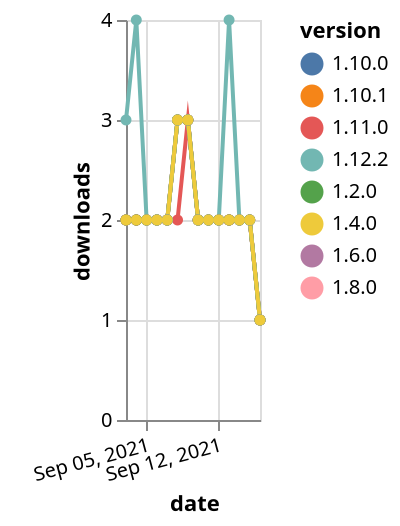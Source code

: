 {"$schema": "https://vega.github.io/schema/vega-lite/v5.json", "description": "A simple bar chart with embedded data.", "data": {"values": [{"date": "2021-09-03", "total": 201, "delta": 2, "version": "1.11.0"}, {"date": "2021-09-04", "total": 203, "delta": 2, "version": "1.11.0"}, {"date": "2021-09-05", "total": 205, "delta": 2, "version": "1.11.0"}, {"date": "2021-09-06", "total": 207, "delta": 2, "version": "1.11.0"}, {"date": "2021-09-07", "total": 209, "delta": 2, "version": "1.11.0"}, {"date": "2021-09-08", "total": 211, "delta": 2, "version": "1.11.0"}, {"date": "2021-09-09", "total": 214, "delta": 3, "version": "1.11.0"}, {"date": "2021-09-10", "total": 216, "delta": 2, "version": "1.11.0"}, {"date": "2021-09-11", "total": 218, "delta": 2, "version": "1.11.0"}, {"date": "2021-09-12", "total": 220, "delta": 2, "version": "1.11.0"}, {"date": "2021-09-13", "total": 222, "delta": 2, "version": "1.11.0"}, {"date": "2021-09-14", "total": 224, "delta": 2, "version": "1.11.0"}, {"date": "2021-09-15", "total": 226, "delta": 2, "version": "1.11.0"}, {"date": "2021-09-16", "total": 227, "delta": 1, "version": "1.11.0"}, {"date": "2021-09-03", "total": 1462, "delta": 2, "version": "1.6.0"}, {"date": "2021-09-04", "total": 1464, "delta": 2, "version": "1.6.0"}, {"date": "2021-09-05", "total": 1466, "delta": 2, "version": "1.6.0"}, {"date": "2021-09-06", "total": 1468, "delta": 2, "version": "1.6.0"}, {"date": "2021-09-07", "total": 1470, "delta": 2, "version": "1.6.0"}, {"date": "2021-09-08", "total": 1473, "delta": 3, "version": "1.6.0"}, {"date": "2021-09-09", "total": 1476, "delta": 3, "version": "1.6.0"}, {"date": "2021-09-10", "total": 1478, "delta": 2, "version": "1.6.0"}, {"date": "2021-09-11", "total": 1480, "delta": 2, "version": "1.6.0"}, {"date": "2021-09-12", "total": 1482, "delta": 2, "version": "1.6.0"}, {"date": "2021-09-13", "total": 1484, "delta": 2, "version": "1.6.0"}, {"date": "2021-09-14", "total": 1486, "delta": 2, "version": "1.6.0"}, {"date": "2021-09-15", "total": 1488, "delta": 2, "version": "1.6.0"}, {"date": "2021-09-16", "total": 1489, "delta": 1, "version": "1.6.0"}, {"date": "2021-09-03", "total": 367, "delta": 2, "version": "1.10.1"}, {"date": "2021-09-04", "total": 369, "delta": 2, "version": "1.10.1"}, {"date": "2021-09-05", "total": 371, "delta": 2, "version": "1.10.1"}, {"date": "2021-09-06", "total": 373, "delta": 2, "version": "1.10.1"}, {"date": "2021-09-07", "total": 375, "delta": 2, "version": "1.10.1"}, {"date": "2021-09-08", "total": 378, "delta": 3, "version": "1.10.1"}, {"date": "2021-09-09", "total": 381, "delta": 3, "version": "1.10.1"}, {"date": "2021-09-10", "total": 383, "delta": 2, "version": "1.10.1"}, {"date": "2021-09-11", "total": 385, "delta": 2, "version": "1.10.1"}, {"date": "2021-09-12", "total": 387, "delta": 2, "version": "1.10.1"}, {"date": "2021-09-13", "total": 389, "delta": 2, "version": "1.10.1"}, {"date": "2021-09-14", "total": 391, "delta": 2, "version": "1.10.1"}, {"date": "2021-09-15", "total": 393, "delta": 2, "version": "1.10.1"}, {"date": "2021-09-16", "total": 394, "delta": 1, "version": "1.10.1"}, {"date": "2021-09-03", "total": 1005, "delta": 2, "version": "1.8.0"}, {"date": "2021-09-04", "total": 1007, "delta": 2, "version": "1.8.0"}, {"date": "2021-09-05", "total": 1009, "delta": 2, "version": "1.8.0"}, {"date": "2021-09-06", "total": 1011, "delta": 2, "version": "1.8.0"}, {"date": "2021-09-07", "total": 1013, "delta": 2, "version": "1.8.0"}, {"date": "2021-09-08", "total": 1016, "delta": 3, "version": "1.8.0"}, {"date": "2021-09-09", "total": 1019, "delta": 3, "version": "1.8.0"}, {"date": "2021-09-10", "total": 1021, "delta": 2, "version": "1.8.0"}, {"date": "2021-09-11", "total": 1023, "delta": 2, "version": "1.8.0"}, {"date": "2021-09-12", "total": 1025, "delta": 2, "version": "1.8.0"}, {"date": "2021-09-13", "total": 1027, "delta": 2, "version": "1.8.0"}, {"date": "2021-09-14", "total": 1029, "delta": 2, "version": "1.8.0"}, {"date": "2021-09-15", "total": 1031, "delta": 2, "version": "1.8.0"}, {"date": "2021-09-16", "total": 1032, "delta": 1, "version": "1.8.0"}, {"date": "2021-09-03", "total": 668, "delta": 2, "version": "1.10.0"}, {"date": "2021-09-04", "total": 670, "delta": 2, "version": "1.10.0"}, {"date": "2021-09-05", "total": 672, "delta": 2, "version": "1.10.0"}, {"date": "2021-09-06", "total": 674, "delta": 2, "version": "1.10.0"}, {"date": "2021-09-07", "total": 676, "delta": 2, "version": "1.10.0"}, {"date": "2021-09-08", "total": 679, "delta": 3, "version": "1.10.0"}, {"date": "2021-09-09", "total": 682, "delta": 3, "version": "1.10.0"}, {"date": "2021-09-10", "total": 684, "delta": 2, "version": "1.10.0"}, {"date": "2021-09-11", "total": 686, "delta": 2, "version": "1.10.0"}, {"date": "2021-09-12", "total": 688, "delta": 2, "version": "1.10.0"}, {"date": "2021-09-13", "total": 690, "delta": 2, "version": "1.10.0"}, {"date": "2021-09-14", "total": 692, "delta": 2, "version": "1.10.0"}, {"date": "2021-09-15", "total": 694, "delta": 2, "version": "1.10.0"}, {"date": "2021-09-16", "total": 695, "delta": 1, "version": "1.10.0"}, {"date": "2021-09-03", "total": 2031, "delta": 2, "version": "1.2.0"}, {"date": "2021-09-04", "total": 2033, "delta": 2, "version": "1.2.0"}, {"date": "2021-09-05", "total": 2035, "delta": 2, "version": "1.2.0"}, {"date": "2021-09-06", "total": 2037, "delta": 2, "version": "1.2.0"}, {"date": "2021-09-07", "total": 2039, "delta": 2, "version": "1.2.0"}, {"date": "2021-09-08", "total": 2042, "delta": 3, "version": "1.2.0"}, {"date": "2021-09-09", "total": 2045, "delta": 3, "version": "1.2.0"}, {"date": "2021-09-10", "total": 2047, "delta": 2, "version": "1.2.0"}, {"date": "2021-09-11", "total": 2049, "delta": 2, "version": "1.2.0"}, {"date": "2021-09-12", "total": 2051, "delta": 2, "version": "1.2.0"}, {"date": "2021-09-13", "total": 2053, "delta": 2, "version": "1.2.0"}, {"date": "2021-09-14", "total": 2055, "delta": 2, "version": "1.2.0"}, {"date": "2021-09-15", "total": 2057, "delta": 2, "version": "1.2.0"}, {"date": "2021-09-16", "total": 2058, "delta": 1, "version": "1.2.0"}, {"date": "2021-09-03", "total": 214, "delta": 3, "version": "1.12.2"}, {"date": "2021-09-04", "total": 218, "delta": 4, "version": "1.12.2"}, {"date": "2021-09-05", "total": 220, "delta": 2, "version": "1.12.2"}, {"date": "2021-09-06", "total": 222, "delta": 2, "version": "1.12.2"}, {"date": "2021-09-07", "total": 224, "delta": 2, "version": "1.12.2"}, {"date": "2021-09-08", "total": 227, "delta": 3, "version": "1.12.2"}, {"date": "2021-09-09", "total": 230, "delta": 3, "version": "1.12.2"}, {"date": "2021-09-10", "total": 232, "delta": 2, "version": "1.12.2"}, {"date": "2021-09-11", "total": 234, "delta": 2, "version": "1.12.2"}, {"date": "2021-09-12", "total": 236, "delta": 2, "version": "1.12.2"}, {"date": "2021-09-13", "total": 240, "delta": 4, "version": "1.12.2"}, {"date": "2021-09-14", "total": 242, "delta": 2, "version": "1.12.2"}, {"date": "2021-09-15", "total": 244, "delta": 2, "version": "1.12.2"}, {"date": "2021-09-16", "total": 245, "delta": 1, "version": "1.12.2"}, {"date": "2021-09-03", "total": 1617, "delta": 2, "version": "1.4.0"}, {"date": "2021-09-04", "total": 1619, "delta": 2, "version": "1.4.0"}, {"date": "2021-09-05", "total": 1621, "delta": 2, "version": "1.4.0"}, {"date": "2021-09-06", "total": 1623, "delta": 2, "version": "1.4.0"}, {"date": "2021-09-07", "total": 1625, "delta": 2, "version": "1.4.0"}, {"date": "2021-09-08", "total": 1628, "delta": 3, "version": "1.4.0"}, {"date": "2021-09-09", "total": 1631, "delta": 3, "version": "1.4.0"}, {"date": "2021-09-10", "total": 1633, "delta": 2, "version": "1.4.0"}, {"date": "2021-09-11", "total": 1635, "delta": 2, "version": "1.4.0"}, {"date": "2021-09-12", "total": 1637, "delta": 2, "version": "1.4.0"}, {"date": "2021-09-13", "total": 1639, "delta": 2, "version": "1.4.0"}, {"date": "2021-09-14", "total": 1641, "delta": 2, "version": "1.4.0"}, {"date": "2021-09-15", "total": 1643, "delta": 2, "version": "1.4.0"}, {"date": "2021-09-16", "total": 1644, "delta": 1, "version": "1.4.0"}]}, "width": "container", "mark": {"type": "line", "point": {"filled": true}}, "encoding": {"x": {"field": "date", "type": "temporal", "timeUnit": "yearmonthdate", "title": "date", "axis": {"labelAngle": -15}}, "y": {"field": "delta", "type": "quantitative", "title": "downloads"}, "color": {"field": "version", "type": "nominal"}, "tooltip": {"field": "delta"}}}